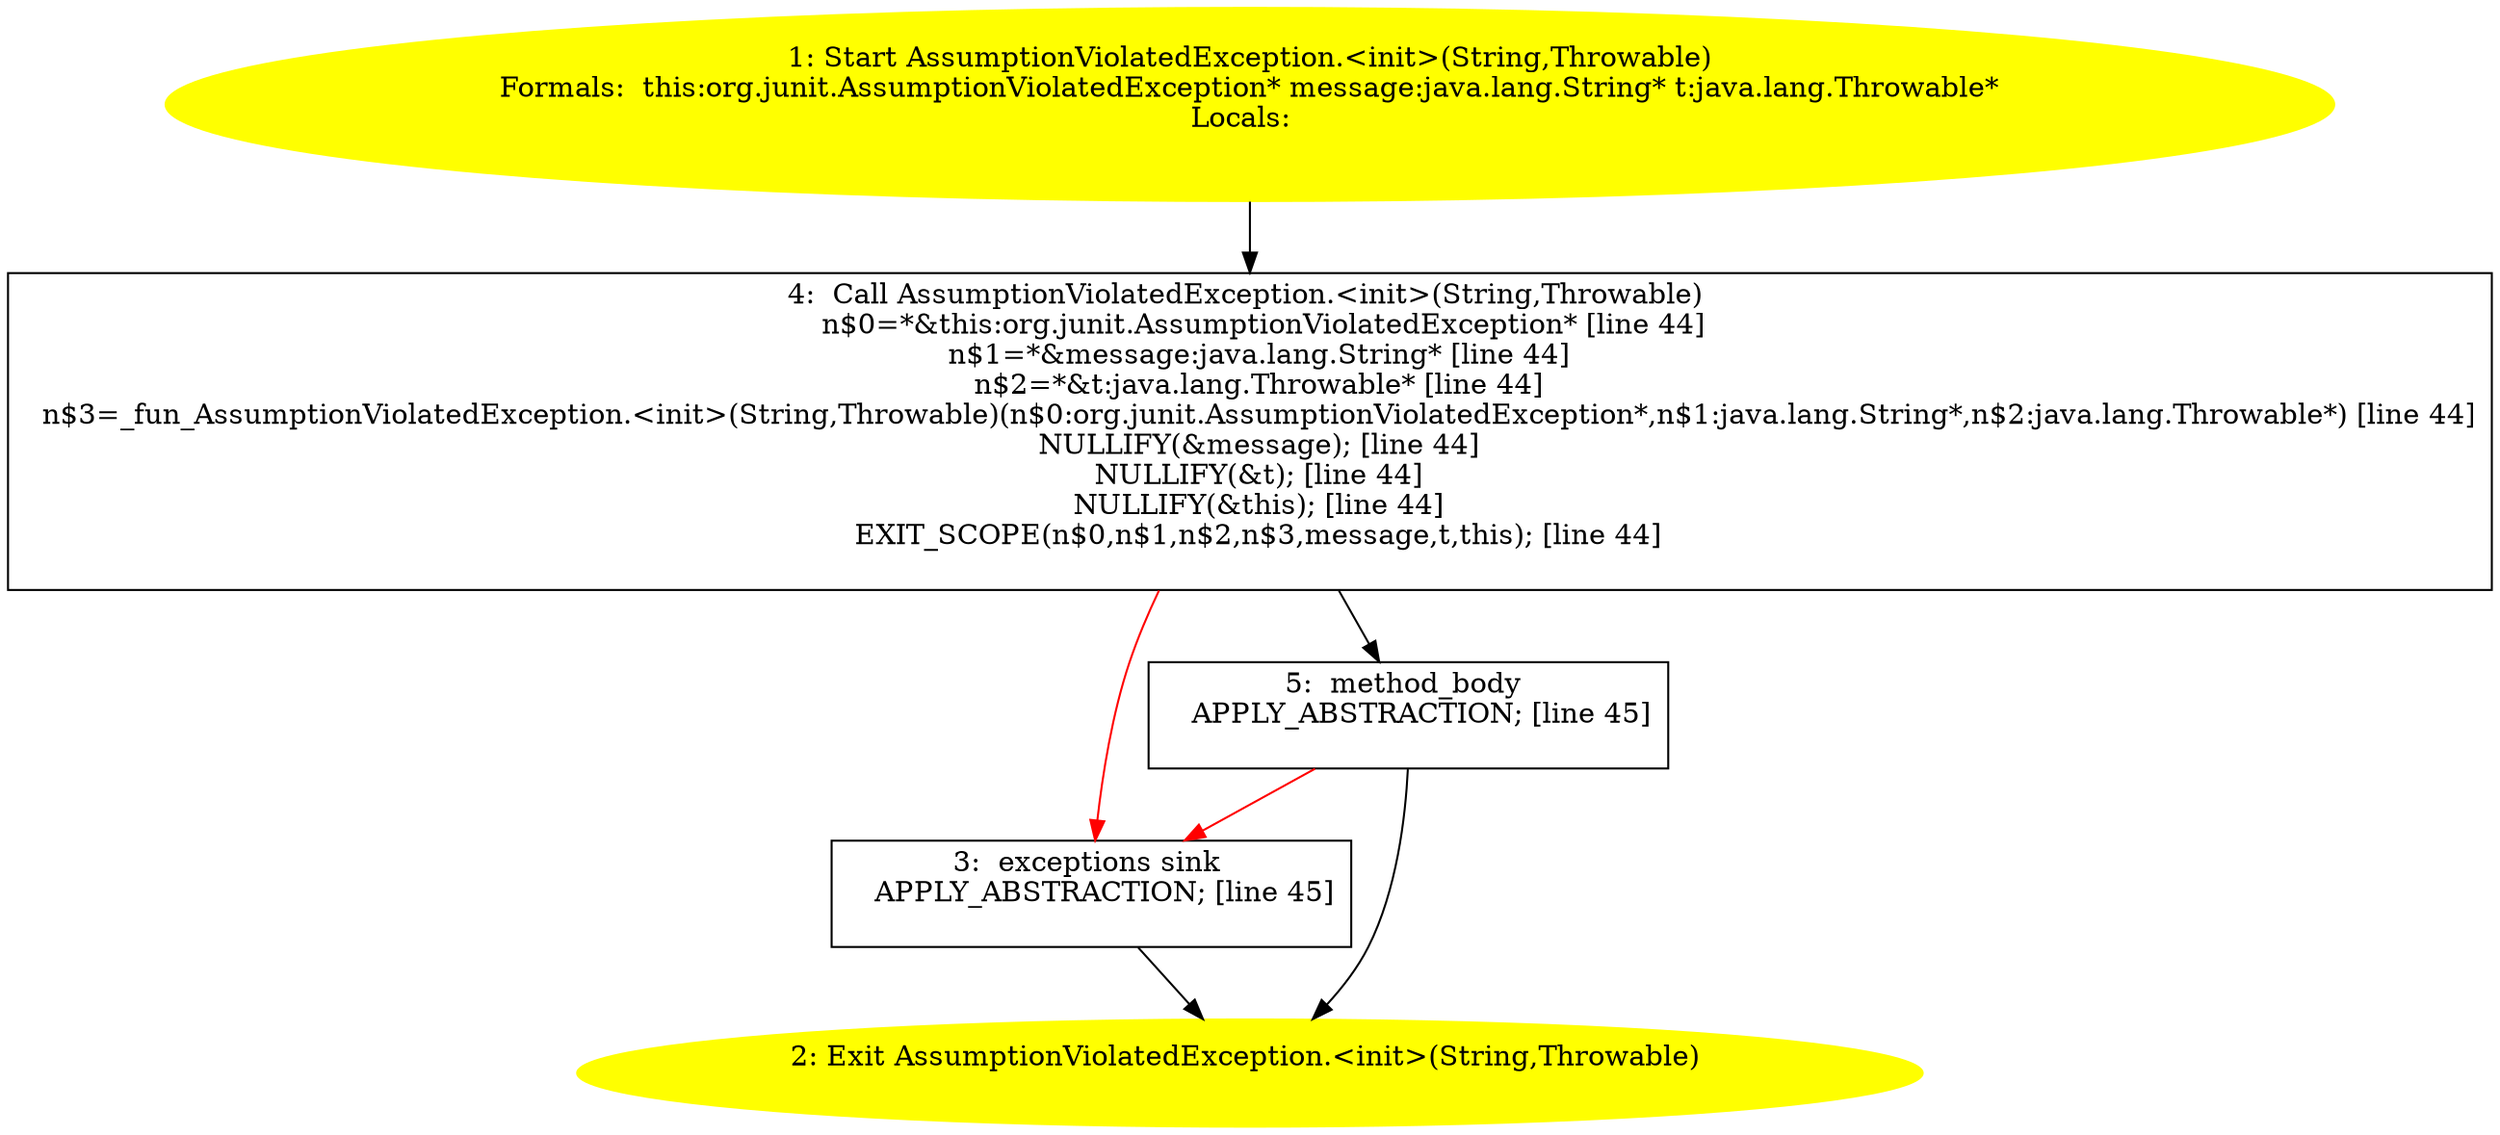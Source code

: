 /* @generated */
digraph cfg {
"org.junit.AssumptionViolatedException.<init>(java.lang.String,java.lang.Throwable).9f7eb5c80352cda8e33283dc601b72ff_1" [label="1: Start AssumptionViolatedException.<init>(String,Throwable)\nFormals:  this:org.junit.AssumptionViolatedException* message:java.lang.String* t:java.lang.Throwable*\nLocals:  \n  " color=yellow style=filled]
	

	 "org.junit.AssumptionViolatedException.<init>(java.lang.String,java.lang.Throwable).9f7eb5c80352cda8e33283dc601b72ff_1" -> "org.junit.AssumptionViolatedException.<init>(java.lang.String,java.lang.Throwable).9f7eb5c80352cda8e33283dc601b72ff_4" ;
"org.junit.AssumptionViolatedException.<init>(java.lang.String,java.lang.Throwable).9f7eb5c80352cda8e33283dc601b72ff_2" [label="2: Exit AssumptionViolatedException.<init>(String,Throwable) \n  " color=yellow style=filled]
	

"org.junit.AssumptionViolatedException.<init>(java.lang.String,java.lang.Throwable).9f7eb5c80352cda8e33283dc601b72ff_3" [label="3:  exceptions sink \n   APPLY_ABSTRACTION; [line 45]\n " shape="box"]
	

	 "org.junit.AssumptionViolatedException.<init>(java.lang.String,java.lang.Throwable).9f7eb5c80352cda8e33283dc601b72ff_3" -> "org.junit.AssumptionViolatedException.<init>(java.lang.String,java.lang.Throwable).9f7eb5c80352cda8e33283dc601b72ff_2" ;
"org.junit.AssumptionViolatedException.<init>(java.lang.String,java.lang.Throwable).9f7eb5c80352cda8e33283dc601b72ff_4" [label="4:  Call AssumptionViolatedException.<init>(String,Throwable) \n   n$0=*&this:org.junit.AssumptionViolatedException* [line 44]\n  n$1=*&message:java.lang.String* [line 44]\n  n$2=*&t:java.lang.Throwable* [line 44]\n  n$3=_fun_AssumptionViolatedException.<init>(String,Throwable)(n$0:org.junit.AssumptionViolatedException*,n$1:java.lang.String*,n$2:java.lang.Throwable*) [line 44]\n  NULLIFY(&message); [line 44]\n  NULLIFY(&t); [line 44]\n  NULLIFY(&this); [line 44]\n  EXIT_SCOPE(n$0,n$1,n$2,n$3,message,t,this); [line 44]\n " shape="box"]
	

	 "org.junit.AssumptionViolatedException.<init>(java.lang.String,java.lang.Throwable).9f7eb5c80352cda8e33283dc601b72ff_4" -> "org.junit.AssumptionViolatedException.<init>(java.lang.String,java.lang.Throwable).9f7eb5c80352cda8e33283dc601b72ff_5" ;
	 "org.junit.AssumptionViolatedException.<init>(java.lang.String,java.lang.Throwable).9f7eb5c80352cda8e33283dc601b72ff_4" -> "org.junit.AssumptionViolatedException.<init>(java.lang.String,java.lang.Throwable).9f7eb5c80352cda8e33283dc601b72ff_3" [color="red" ];
"org.junit.AssumptionViolatedException.<init>(java.lang.String,java.lang.Throwable).9f7eb5c80352cda8e33283dc601b72ff_5" [label="5:  method_body \n   APPLY_ABSTRACTION; [line 45]\n " shape="box"]
	

	 "org.junit.AssumptionViolatedException.<init>(java.lang.String,java.lang.Throwable).9f7eb5c80352cda8e33283dc601b72ff_5" -> "org.junit.AssumptionViolatedException.<init>(java.lang.String,java.lang.Throwable).9f7eb5c80352cda8e33283dc601b72ff_2" ;
	 "org.junit.AssumptionViolatedException.<init>(java.lang.String,java.lang.Throwable).9f7eb5c80352cda8e33283dc601b72ff_5" -> "org.junit.AssumptionViolatedException.<init>(java.lang.String,java.lang.Throwable).9f7eb5c80352cda8e33283dc601b72ff_3" [color="red" ];
}
